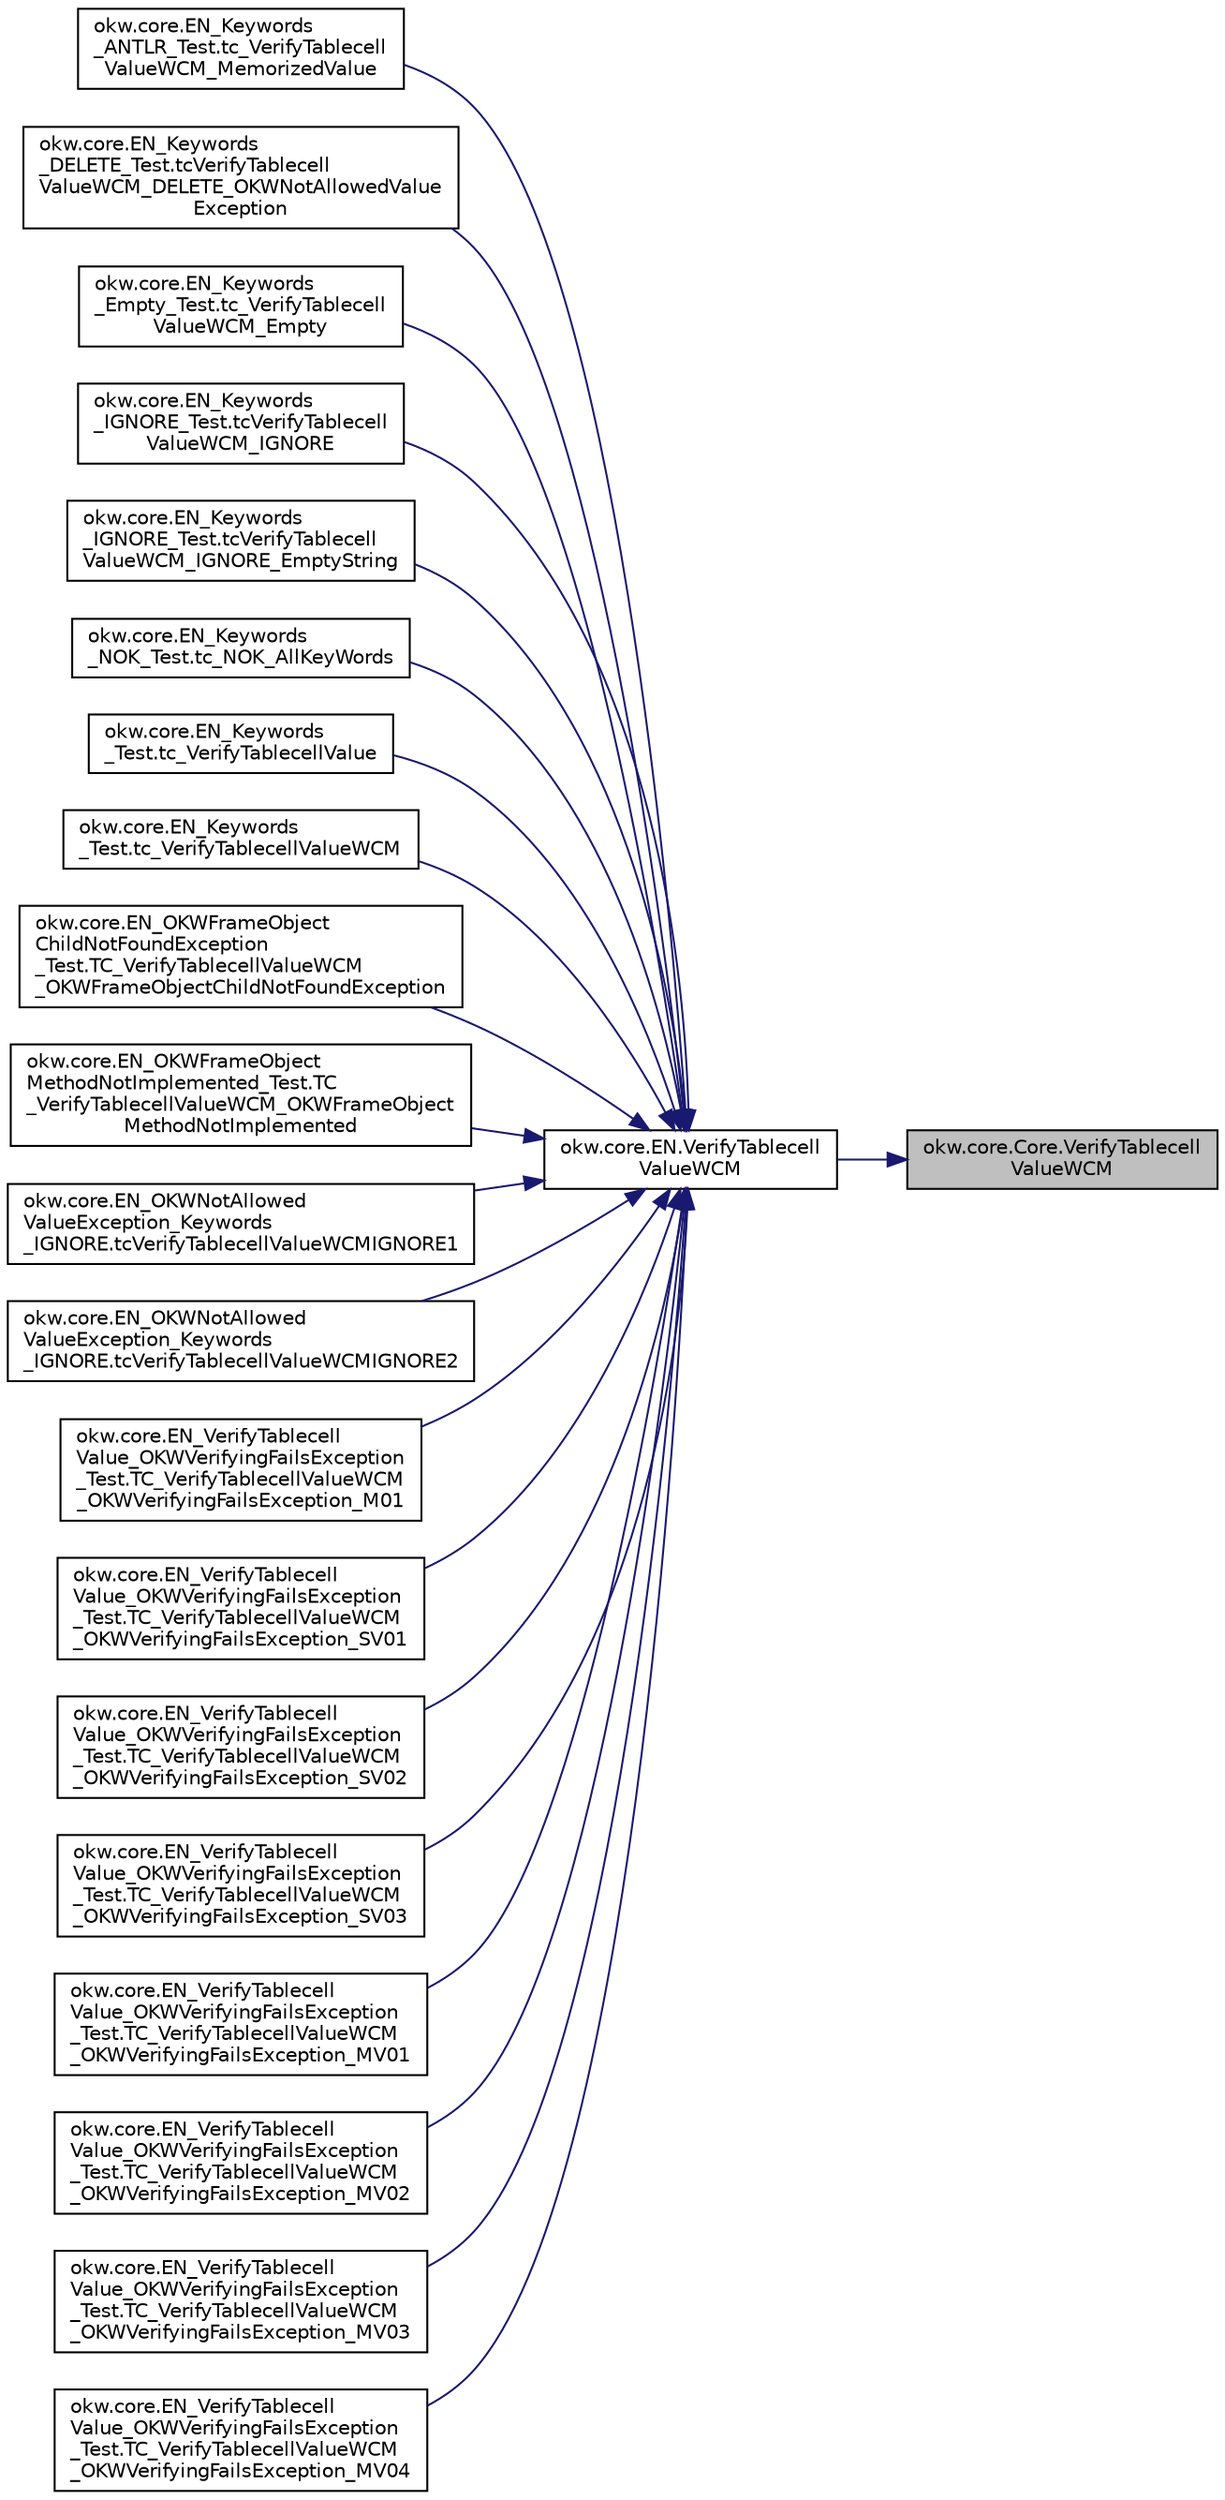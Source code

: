 digraph "okw.core.Core.VerifyTablecellValueWCM"
{
 // INTERACTIVE_SVG=YES
 // LATEX_PDF_SIZE
  edge [fontname="Helvetica",fontsize="10",labelfontname="Helvetica",labelfontsize="10"];
  node [fontname="Helvetica",fontsize="10",shape=record];
  rankdir="RL";
  Node4448 [label="okw.core.Core.VerifyTablecell\lValueWCM",height=0.2,width=0.4,color="black", fillcolor="grey75", style="filled", fontcolor="black",tooltip="Vergleicht den Inhalt der gegebenen Tabellenzelle mit dem erwarteten Wert."];
  Node4448 -> Node4449 [dir="back",color="midnightblue",fontsize="10",style="solid",fontname="Helvetica"];
  Node4449 [label="okw.core.EN.VerifyTablecell\lValueWCM",height=0.2,width=0.4,color="black", fillcolor="white", style="filled",URL="$classokw_1_1core_1_1_e_n.html#aae92a9bb1e550b16be588fbd38c39038",tooltip="Vergleicht den Inhalt der gegebenen Tabellenzelle mit dem erwarteten Wert."];
  Node4449 -> Node4450 [dir="back",color="midnightblue",fontsize="10",style="solid",fontname="Helvetica"];
  Node4450 [label="okw.core.EN_Keywords\l_ANTLR_Test.tc_VerifyTablecell\lValueWCM_MemorizedValue",height=0.2,width=0.4,color="black", fillcolor="white", style="filled",URL="$classokw_1_1core_1_1_e_n___keywords___a_n_t_l_r___test.html#a001e269537cc59c4573e8dd2275550b0",tooltip=" "];
  Node4449 -> Node4451 [dir="back",color="midnightblue",fontsize="10",style="solid",fontname="Helvetica"];
  Node4451 [label="okw.core.EN_Keywords\l_DELETE_Test.tcVerifyTablecell\lValueWCM_DELETE_OKWNotAllowedValue\lException",height=0.2,width=0.4,color="black", fillcolor="white", style="filled",URL="$classokw_1_1core_1_1_e_n___keywords___d_e_l_e_t_e___test.html#aef1aa280938a881904e91fbb8db09a8b",tooltip=" "];
  Node4449 -> Node4452 [dir="back",color="midnightblue",fontsize="10",style="solid",fontname="Helvetica"];
  Node4452 [label="okw.core.EN_Keywords\l_Empty_Test.tc_VerifyTablecell\lValueWCM_Empty",height=0.2,width=0.4,color="black", fillcolor="white", style="filled",URL="$classokw_1_1core_1_1_e_n___keywords___empty___test.html#a8449e6aa401aca7a8dc5701cfbe6588d",tooltip="Prüft \"${EMPTY}\" für das Schlüsselwort VerifyValue(string,string)"];
  Node4449 -> Node4453 [dir="back",color="midnightblue",fontsize="10",style="solid",fontname="Helvetica"];
  Node4453 [label="okw.core.EN_Keywords\l_IGNORE_Test.tcVerifyTablecell\lValueWCM_IGNORE",height=0.2,width=0.4,color="black", fillcolor="white", style="filled",URL="$classokw_1_1core_1_1_e_n___keywords___i_g_n_o_r_e___test.html#a27b68153a134989ed0bd3924a8ad6ef9",tooltip=" "];
  Node4449 -> Node4454 [dir="back",color="midnightblue",fontsize="10",style="solid",fontname="Helvetica"];
  Node4454 [label="okw.core.EN_Keywords\l_IGNORE_Test.tcVerifyTablecell\lValueWCM_IGNORE_EmptyString",height=0.2,width=0.4,color="black", fillcolor="white", style="filled",URL="$classokw_1_1core_1_1_e_n___keywords___i_g_n_o_r_e___test.html#a3b24ad3bc9ba3d0b1c1ba045b6a02f74",tooltip=" "];
  Node4449 -> Node4455 [dir="back",color="midnightblue",fontsize="10",style="solid",fontname="Helvetica"];
  Node4455 [label="okw.core.EN_Keywords\l_NOK_Test.tc_NOK_AllKeyWords",height=0.2,width=0.4,color="black", fillcolor="white", style="filled",URL="$classokw_1_1core_1_1_e_n___keywords___n_o_k___test.html#a81a960a2341dfb0e27da7871291c84dc",tooltip="Prüft methoden aufruf für einen einfachen Click."];
  Node4449 -> Node4456 [dir="back",color="midnightblue",fontsize="10",style="solid",fontname="Helvetica"];
  Node4456 [label="okw.core.EN_Keywords\l_Test.tc_VerifyTablecellValue",height=0.2,width=0.4,color="black", fillcolor="white", style="filled",URL="$classokw_1_1core_1_1_e_n___keywords___test.html#af71fe83cdc64d3d4276d23e0d8476275",tooltip=" "];
  Node4449 -> Node4457 [dir="back",color="midnightblue",fontsize="10",style="solid",fontname="Helvetica"];
  Node4457 [label="okw.core.EN_Keywords\l_Test.tc_VerifyTablecellValueWCM",height=0.2,width=0.4,color="black", fillcolor="white", style="filled",URL="$classokw_1_1core_1_1_e_n___keywords___test.html#a03b56f17307561f962e20a860e203b01",tooltip=" "];
  Node4449 -> Node4458 [dir="back",color="midnightblue",fontsize="10",style="solid",fontname="Helvetica"];
  Node4458 [label="okw.core.EN_OKWFrameObject\lChildNotFoundException\l_Test.TC_VerifyTablecellValueWCM\l_OKWFrameObjectChildNotFoundException",height=0.2,width=0.4,color="black", fillcolor="white", style="filled",URL="$classokw_1_1core_1_1_e_n___o_k_w_frame_object_child_not_found_exception___test.html#a02104956724e32ee77dd99ec6318fbf3",tooltip="Prüft ob die Ausnahme OKWFrameObjectChildNotFoundException durch die VerifyTablecellValueWCM ausgelös..."];
  Node4449 -> Node4459 [dir="back",color="midnightblue",fontsize="10",style="solid",fontname="Helvetica"];
  Node4459 [label="okw.core.EN_OKWFrameObject\lMethodNotImplemented_Test.TC\l_VerifyTablecellValueWCM_OKWFrameObject\lMethodNotImplemented",height=0.2,width=0.4,color="black", fillcolor="white", style="filled",URL="$classokw_1_1core_1_1_e_n___o_k_w_frame_object_method_not_implemented___test.html#ab57f6a3cb0f1844cbb7308c07cdc911e",tooltip="Prüft ob die Ausnahme OKWFrameObjectMethodNotImplemented von VerifyTablecellValueWCM( FN,..."];
  Node4449 -> Node4460 [dir="back",color="midnightblue",fontsize="10",style="solid",fontname="Helvetica"];
  Node4460 [label="okw.core.EN_OKWNotAllowed\lValueException_Keywords\l_IGNORE.tcVerifyTablecellValueWCMIGNORE1",height=0.2,width=0.4,color="black", fillcolor="white", style="filled",URL="$classokw_1_1core_1_1_e_n___o_k_w_not_allowed_value_exception___keywords___i_g_n_o_r_e.html#a01cc43e85801af91d6022e1efaf5f554",tooltip="Prüft ob \"${IGNORE} \" die Ausnahme okw.exceptions.OKWNotAllowedValueException auslöst."];
  Node4449 -> Node4461 [dir="back",color="midnightblue",fontsize="10",style="solid",fontname="Helvetica"];
  Node4461 [label="okw.core.EN_OKWNotAllowed\lValueException_Keywords\l_IGNORE.tcVerifyTablecellValueWCMIGNORE2",height=0.2,width=0.4,color="black", fillcolor="white", style="filled",URL="$classokw_1_1core_1_1_e_n___o_k_w_not_allowed_value_exception___keywords___i_g_n_o_r_e.html#a36bfbbdbc00d2c67b25f08bc0953fa7e",tooltip="Prüft ob \"\"${IGNORE}${TCN}\" die Ausnahme okw.exceptions.OKWNotAllowedValueException auslöst."];
  Node4449 -> Node4462 [dir="back",color="midnightblue",fontsize="10",style="solid",fontname="Helvetica"];
  Node4462 [label="okw.core.EN_VerifyTablecell\lValue_OKWVerifyingFailsException\l_Test.TC_VerifyTablecellValueWCM\l_OKWVerifyingFailsException_M01",height=0.2,width=0.4,color="black", fillcolor="white", style="filled",URL="$classokw_1_1core_1_1_e_n___verify_tablecell_value___o_k_w_verifying_fails_exception___test.html#a7d1689bc5748216a7b92c117af26e15b",tooltip="Prüft, ob die Ausnahme OKWVerifyingFailsException bei einem Soll/Ist-Vergleich ausgelöst wird."];
  Node4449 -> Node4463 [dir="back",color="midnightblue",fontsize="10",style="solid",fontname="Helvetica"];
  Node4463 [label="okw.core.EN_VerifyTablecell\lValue_OKWVerifyingFailsException\l_Test.TC_VerifyTablecellValueWCM\l_OKWVerifyingFailsException_SV01",height=0.2,width=0.4,color="black", fillcolor="white", style="filled",URL="$classokw_1_1core_1_1_e_n___verify_tablecell_value___o_k_w_verifying_fails_exception___test.html#af54dfd1b5b177bf51f4d7898f3dc61dd",tooltip="Prüft, ob die Ausnahme OKWVerifyingFailsException bei einem Soll/Ist-Vergleich ausgelöst wird."];
  Node4449 -> Node4464 [dir="back",color="midnightblue",fontsize="10",style="solid",fontname="Helvetica"];
  Node4464 [label="okw.core.EN_VerifyTablecell\lValue_OKWVerifyingFailsException\l_Test.TC_VerifyTablecellValueWCM\l_OKWVerifyingFailsException_SV02",height=0.2,width=0.4,color="black", fillcolor="white", style="filled",URL="$classokw_1_1core_1_1_e_n___verify_tablecell_value___o_k_w_verifying_fails_exception___test.html#abc22401d4e522fd99228d329aa03252f",tooltip="Prüft, ob die Ausnahme OKWVerifyingFailsException bei einem Soll/Ist-Vergleich ausgelöst wird."];
  Node4449 -> Node4465 [dir="back",color="midnightblue",fontsize="10",style="solid",fontname="Helvetica"];
  Node4465 [label="okw.core.EN_VerifyTablecell\lValue_OKWVerifyingFailsException\l_Test.TC_VerifyTablecellValueWCM\l_OKWVerifyingFailsException_SV03",height=0.2,width=0.4,color="black", fillcolor="white", style="filled",URL="$classokw_1_1core_1_1_e_n___verify_tablecell_value___o_k_w_verifying_fails_exception___test.html#af68d0df2919f388b020991884c9c277c",tooltip="Prüft, ob die Ausnahme OKWVerifyingFailsException bei einem Soll/Ist-Vergleich ausgelöst wird."];
  Node4449 -> Node4466 [dir="back",color="midnightblue",fontsize="10",style="solid",fontname="Helvetica"];
  Node4466 [label="okw.core.EN_VerifyTablecell\lValue_OKWVerifyingFailsException\l_Test.TC_VerifyTablecellValueWCM\l_OKWVerifyingFailsException_MV01",height=0.2,width=0.4,color="black", fillcolor="white", style="filled",URL="$classokw_1_1core_1_1_e_n___verify_tablecell_value___o_k_w_verifying_fails_exception___test.html#abb87915a2ba983fa43a2b1c8b9be6fcd",tooltip="Prüft, ob die Ausnahme OKWVerifyingFailsException bei einem Soll/Ist-Vergleich ausgelöst wird."];
  Node4449 -> Node4467 [dir="back",color="midnightblue",fontsize="10",style="solid",fontname="Helvetica"];
  Node4467 [label="okw.core.EN_VerifyTablecell\lValue_OKWVerifyingFailsException\l_Test.TC_VerifyTablecellValueWCM\l_OKWVerifyingFailsException_MV02",height=0.2,width=0.4,color="black", fillcolor="white", style="filled",URL="$classokw_1_1core_1_1_e_n___verify_tablecell_value___o_k_w_verifying_fails_exception___test.html#a541ac6fcca8d1da6fa7e2eaefb226c3d",tooltip="Prüft, ob die Ausnahme OKWVerifyingFailsException bei einem Soll/Ist-Vergleich ausgelöst wird."];
  Node4449 -> Node4468 [dir="back",color="midnightblue",fontsize="10",style="solid",fontname="Helvetica"];
  Node4468 [label="okw.core.EN_VerifyTablecell\lValue_OKWVerifyingFailsException\l_Test.TC_VerifyTablecellValueWCM\l_OKWVerifyingFailsException_MV03",height=0.2,width=0.4,color="black", fillcolor="white", style="filled",URL="$classokw_1_1core_1_1_e_n___verify_tablecell_value___o_k_w_verifying_fails_exception___test.html#a0557d509a1ea0ba6aecd8387d5c09b6d",tooltip="Prüft, ob die Ausnahme OKWVerifyingFailsException bei einem Soll/Ist-Vergleich ausgelöst wird."];
  Node4449 -> Node4469 [dir="back",color="midnightblue",fontsize="10",style="solid",fontname="Helvetica"];
  Node4469 [label="okw.core.EN_VerifyTablecell\lValue_OKWVerifyingFailsException\l_Test.TC_VerifyTablecellValueWCM\l_OKWVerifyingFailsException_MV04",height=0.2,width=0.4,color="black", fillcolor="white", style="filled",URL="$classokw_1_1core_1_1_e_n___verify_tablecell_value___o_k_w_verifying_fails_exception___test.html#a7930de8c19b5fbbd7ddaa75bd106726b",tooltip="Prüft, ob die Ausnahme OKWVerifyingFailsException bei einem Soll/Ist-Vergleich ausgelöst wird."];
}
